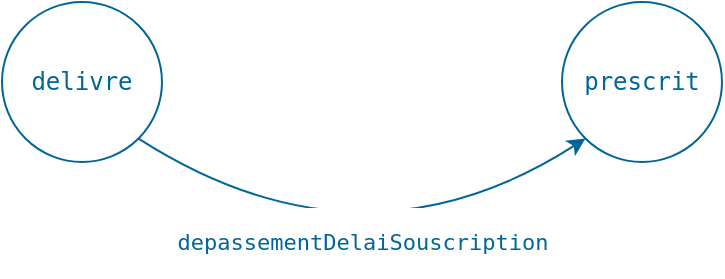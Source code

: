 <mxfile version="18.0.6" type="device"><diagram id="K4nmW9o1ZZ_pAeHqMJ6g" name="Page-1"><mxGraphModel dx="593" dy="366" grid="1" gridSize="10" guides="1" tooltips="1" connect="1" arrows="1" fold="1" page="1" pageScale="1" pageWidth="827" pageHeight="1169" math="0" shadow="0"><root><mxCell id="0"/><mxCell id="1" parent="0"/><mxCell id="wIZ6d75bga-509rIerIo-3" style="edgeStyle=entityRelationEdgeStyle;rounded=0;orthogonalLoop=1;jettySize=auto;html=1;exitX=1;exitY=0;exitDx=0;exitDy=0;entryX=0;entryY=0;entryDx=0;entryDy=0;fontColor=#006699;strokeColor=none;" parent="1" source="wIZ6d75bga-509rIerIo-1" target="wIZ6d75bga-509rIerIo-2" edge="1"><mxGeometry relative="1" as="geometry"/></mxCell><mxCell id="wIZ6d75bga-509rIerIo-1" value="&lt;pre&gt;delivre&lt;/pre&gt;" style="ellipse;whiteSpace=wrap;html=1;strokeColor=#006699;fontColor=#006699;rounded=0;" parent="1" vertex="1"><mxGeometry x="160" y="200" width="80" height="80" as="geometry"/></mxCell><mxCell id="wIZ6d75bga-509rIerIo-2" value="&lt;pre&gt;prescrit&lt;/pre&gt;" style="ellipse;whiteSpace=wrap;html=1;strokeColor=#006699;fontColor=#006699;rounded=0;" parent="1" vertex="1"><mxGeometry x="440" y="200" width="80" height="80" as="geometry"/></mxCell><mxCell id="wIZ6d75bga-509rIerIo-5" value="&lt;pre&gt;depassementDelaiSouscription&lt;/pre&gt;" style="curved=1;endArrow=classic;html=1;fontColor=#006699;strokeColor=#006699;entryX=0;entryY=1;entryDx=0;entryDy=0;exitX=1;exitY=1;exitDx=0;exitDy=0;" parent="1" source="wIZ6d75bga-509rIerIo-1" target="wIZ6d75bga-509rIerIo-2" edge="1"><mxGeometry x="-0.081" y="17" width="50" height="50" relative="1" as="geometry"><mxPoint x="390" y="360" as="sourcePoint"/><mxPoint x="440" y="310" as="targetPoint"/><Array as="points"><mxPoint x="340" y="340"/></Array><mxPoint as="offset"/></mxGeometry></mxCell></root></mxGraphModel></diagram></mxfile>